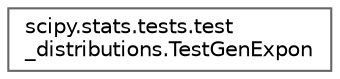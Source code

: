 digraph "Graphical Class Hierarchy"
{
 // LATEX_PDF_SIZE
  bgcolor="transparent";
  edge [fontname=Helvetica,fontsize=10,labelfontname=Helvetica,labelfontsize=10];
  node [fontname=Helvetica,fontsize=10,shape=box,height=0.2,width=0.4];
  rankdir="LR";
  Node0 [id="Node000000",label="scipy.stats.tests.test\l_distributions.TestGenExpon",height=0.2,width=0.4,color="grey40", fillcolor="white", style="filled",URL="$d2/d5e/classscipy_1_1stats_1_1tests_1_1test__distributions_1_1TestGenExpon.html",tooltip=" "];
}
